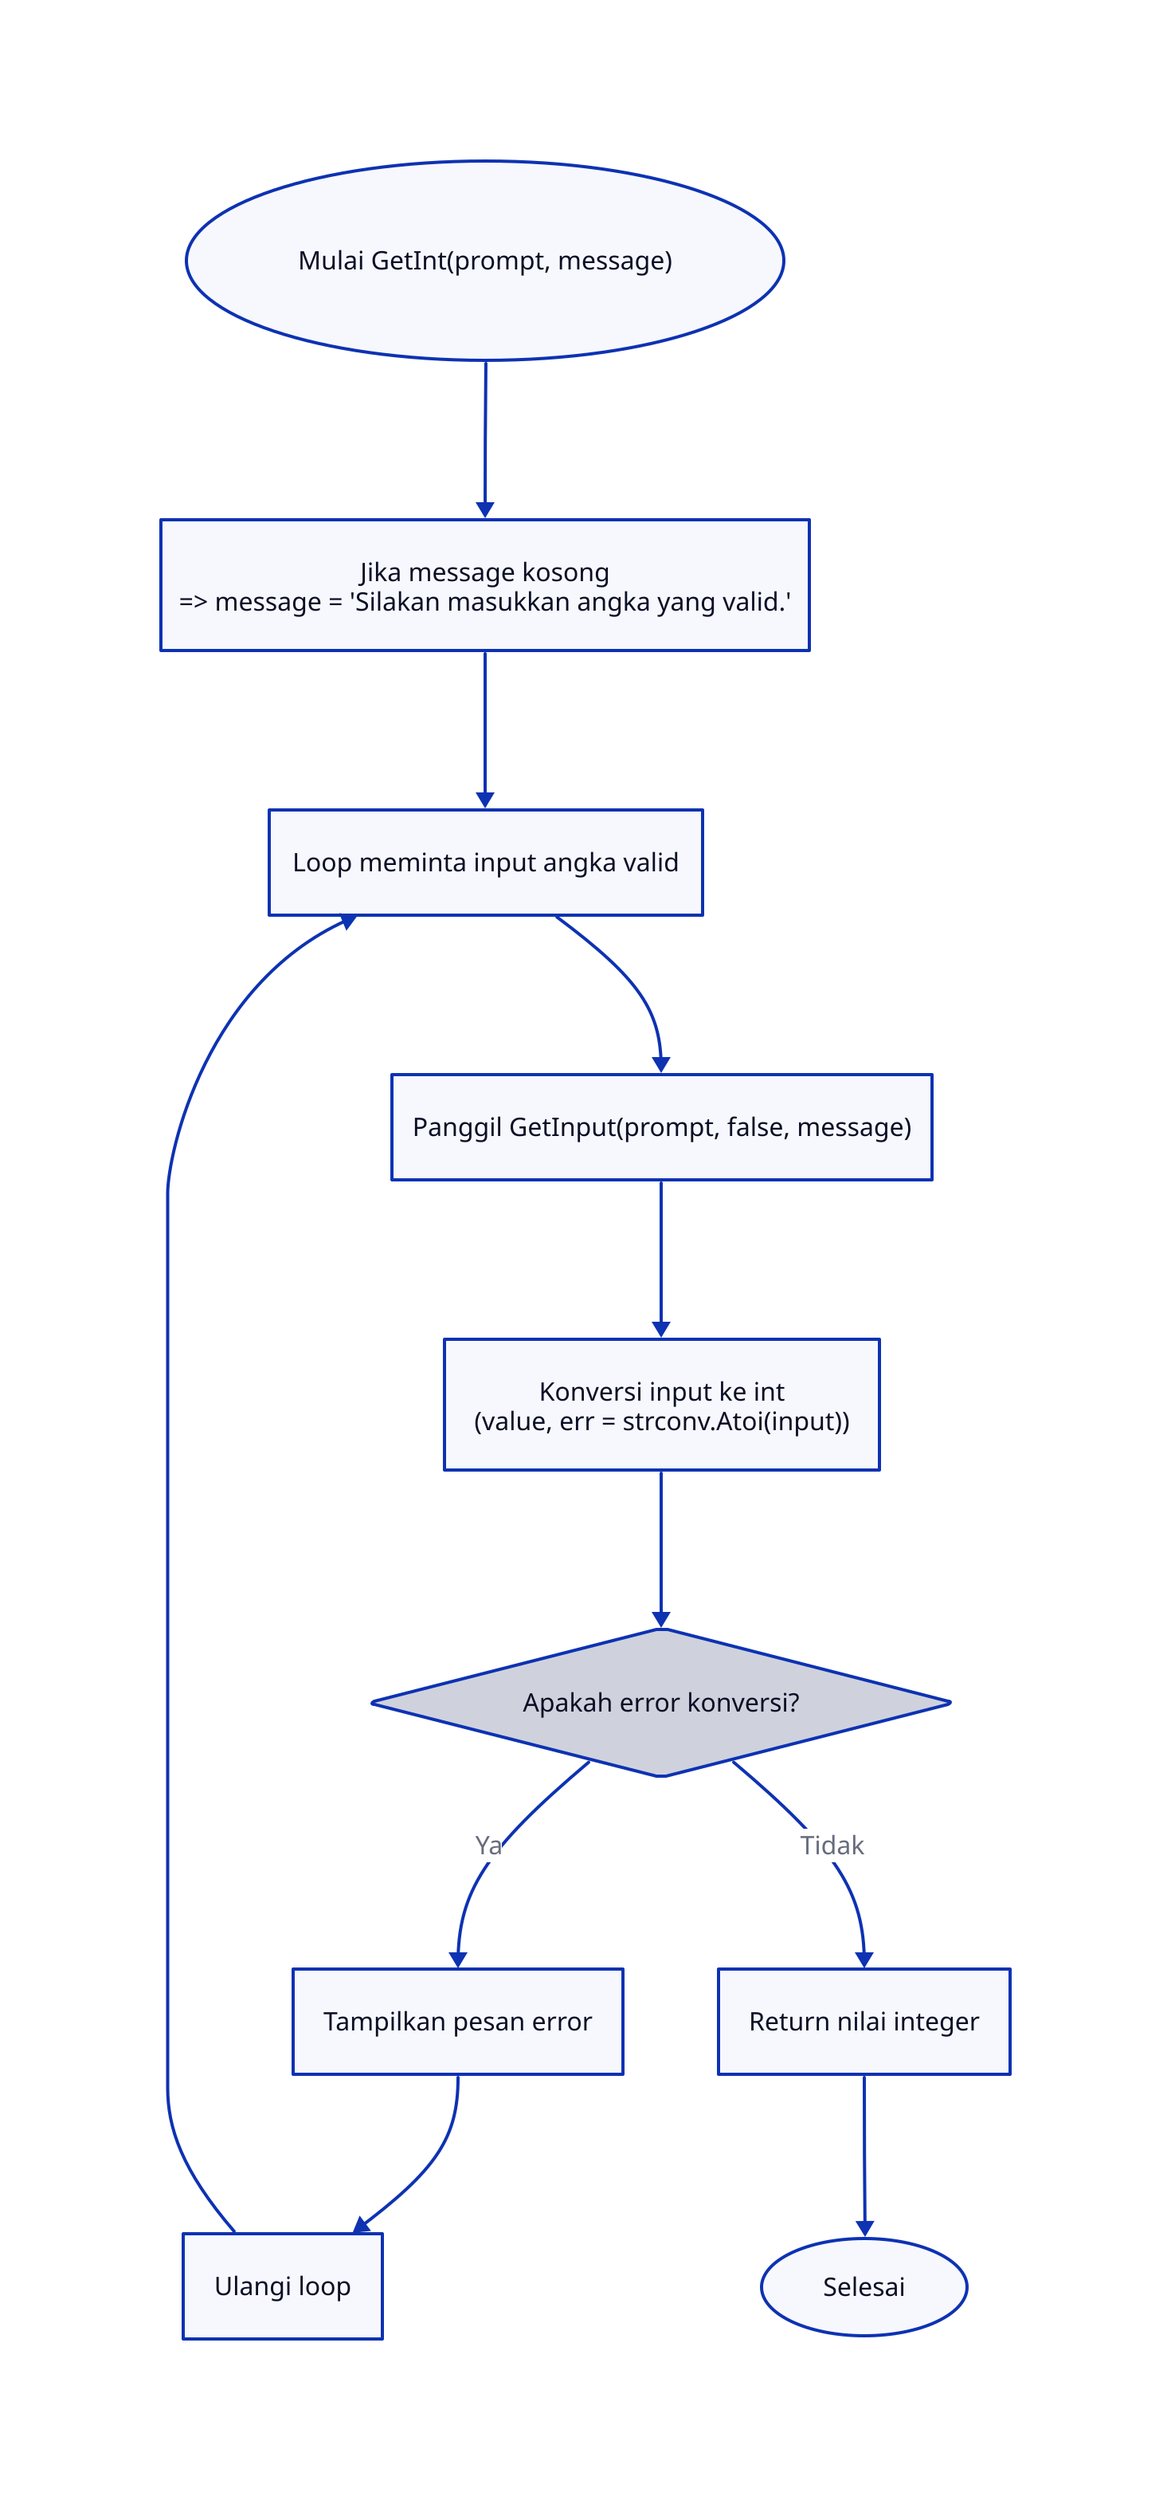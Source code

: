direction: down

start: "Mulai GetInt(prompt, message)" {
  shape: oval
}

checkMessage: "Jika message kosong\n=> message = 'Silakan masukkan angka yang valid.'" {
  shape: rectangle
}

loop: "Loop meminta input angka valid" {
  shape: rectangle
}

callGetInput: "Panggil GetInput(prompt, false, message)" {
  shape: rectangle
}

convert: "Konversi input ke int\n(value, err = strconv.Atoi(input))" {
  shape: rectangle
}

checkError: "Apakah error konversi?" {
  shape: diamond
}

printError: "Tampilkan pesan error" {
  shape: rectangle
}

continueLoop: "Ulangi loop" {
  shape: rectangle
}

returnValue: "Return nilai integer" {
  shape: rectangle
}

end: "Selesai" {
  shape: oval
}

start -> checkMessage -> loop -> callGetInput -> convert -> checkError
checkError -> printError: Ya
printError -> continueLoop -> loop
checkError -> returnValue: Tidak
returnValue -> end
